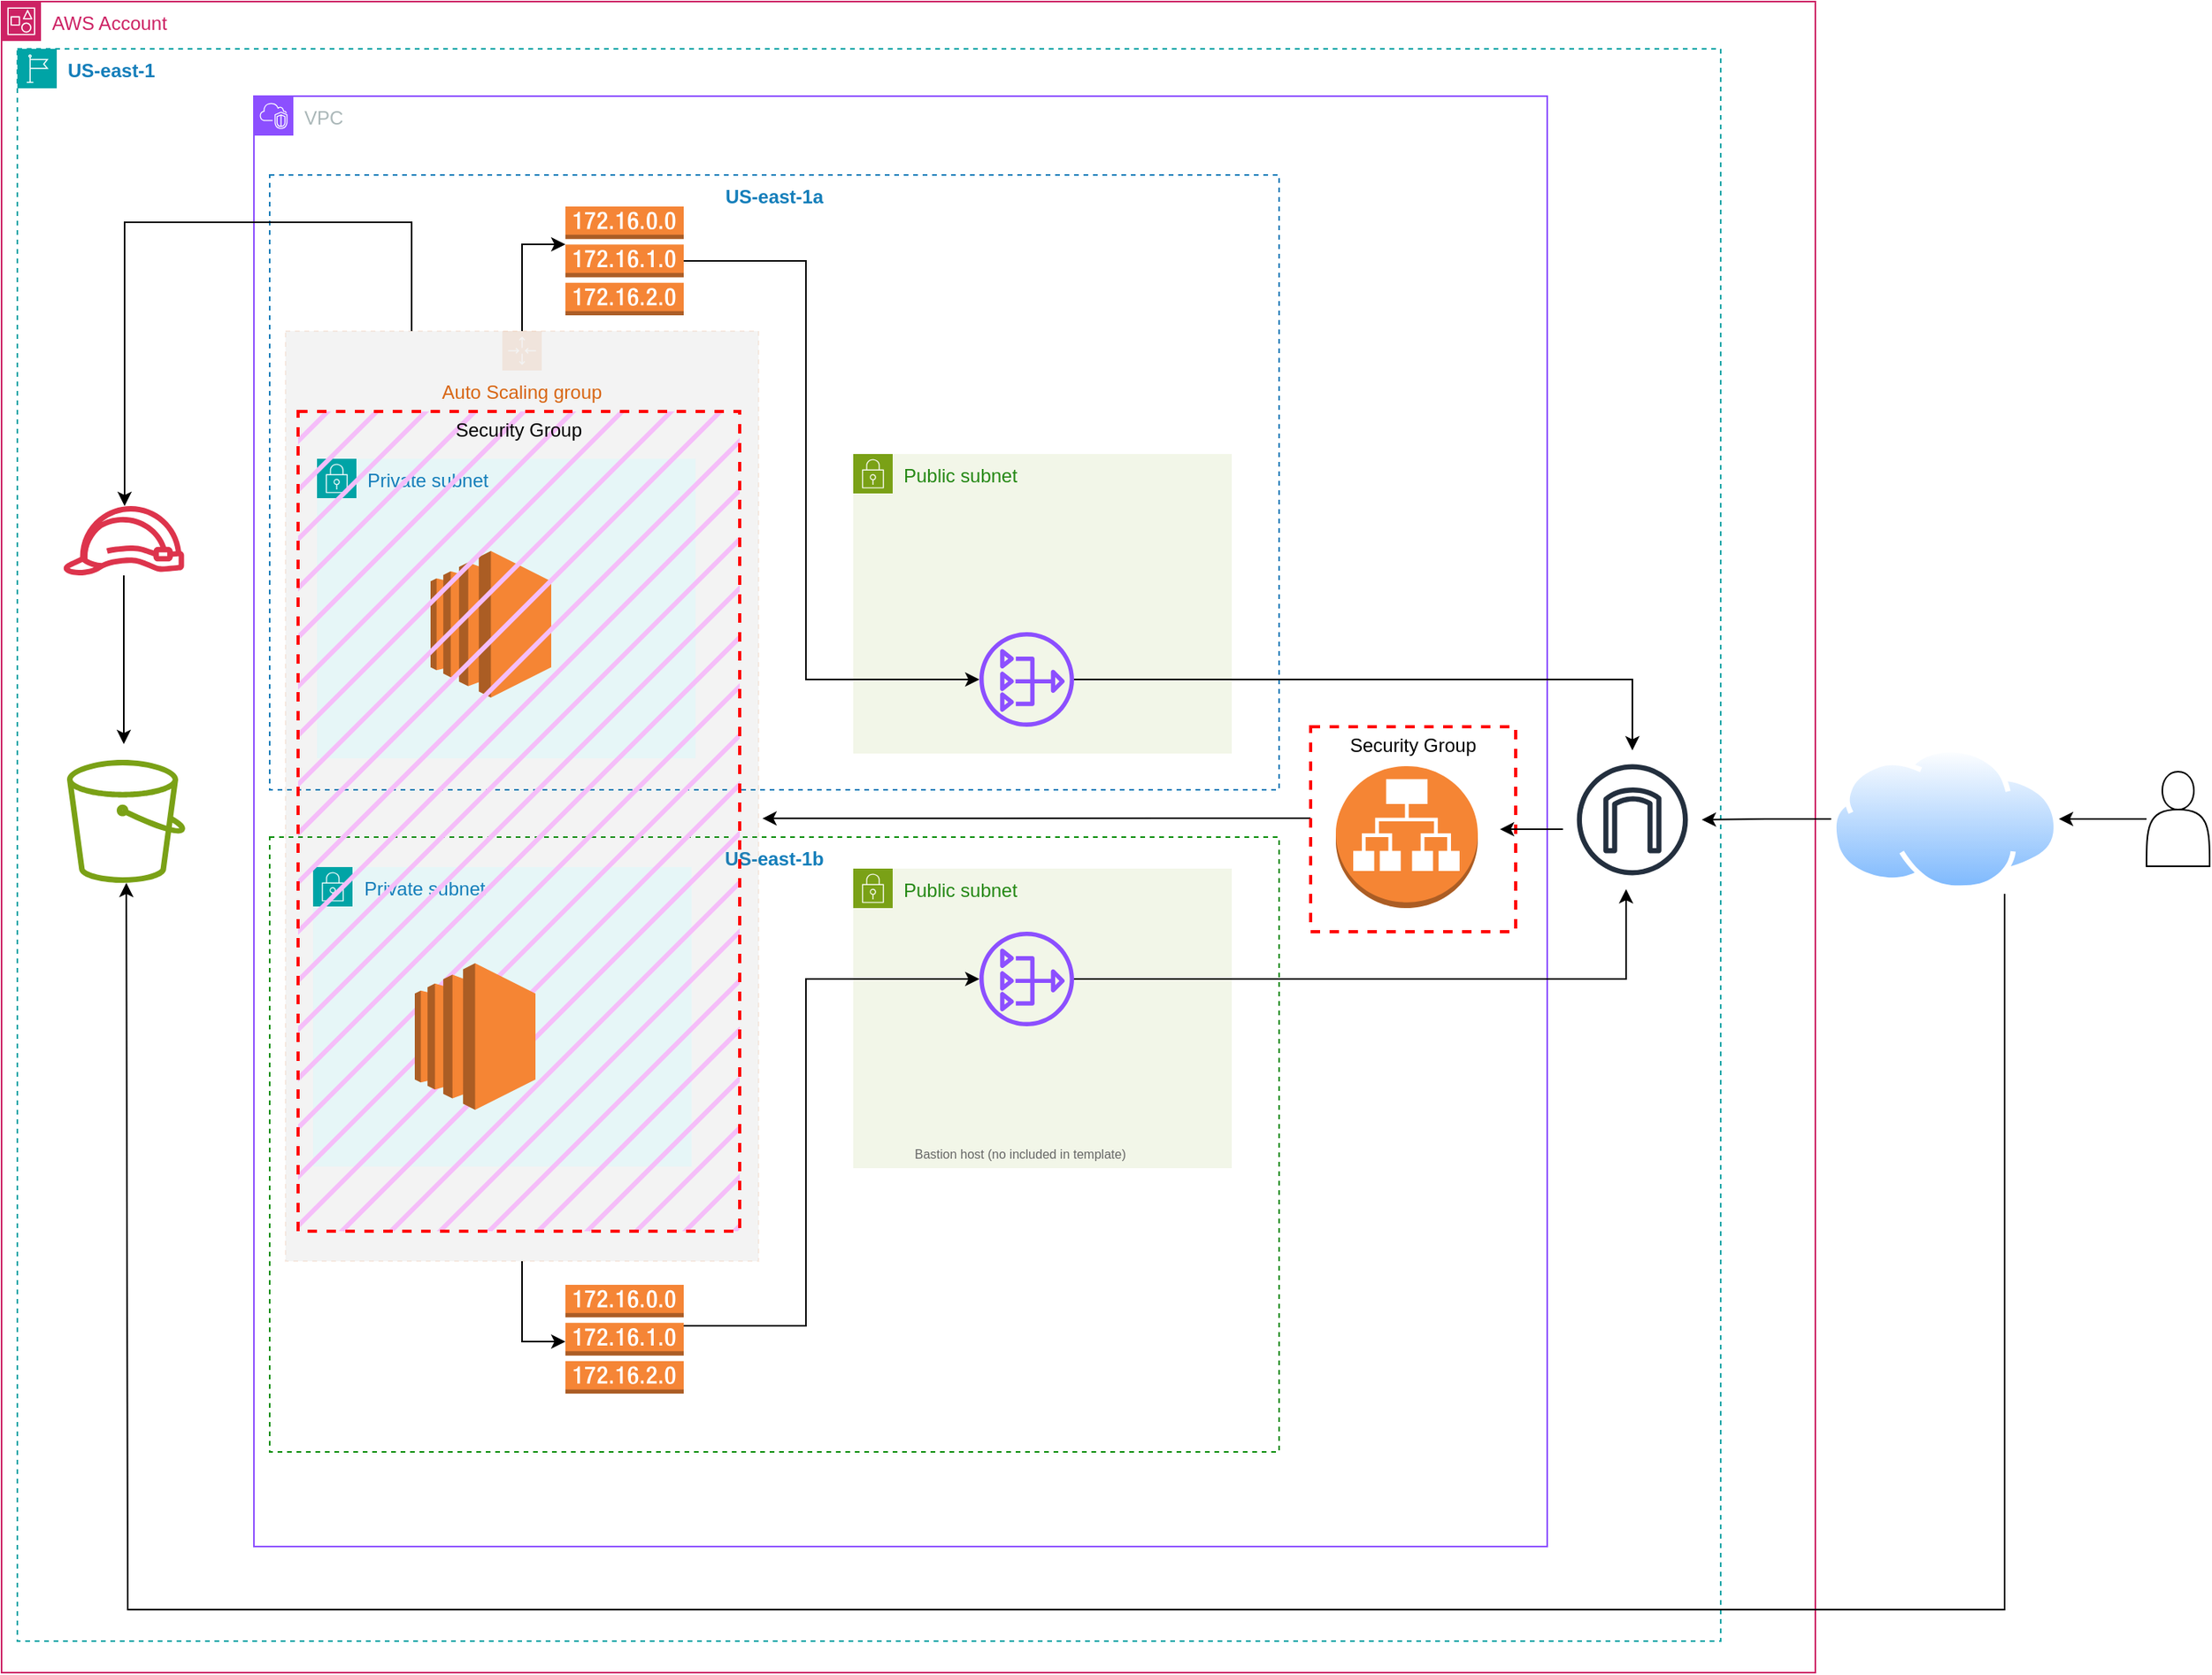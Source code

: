 <mxfile version="23.0.2" type="device">
  <diagram name="Page-1" id="wYO2M_NIF5WgGxmJj2gY">
    <mxGraphModel dx="1221" dy="823" grid="1" gridSize="10" guides="1" tooltips="1" connect="1" arrows="1" fold="1" page="1" pageScale="1" pageWidth="850" pageHeight="1100" math="0" shadow="0">
      <root>
        <mxCell id="0" />
        <mxCell id="1" parent="0" />
        <mxCell id="uCcoenNY9hQKPRohbTIR-1" value="AWS Account" style="points=[[0,0],[0.25,0],[0.5,0],[0.75,0],[1,0],[1,0.25],[1,0.5],[1,0.75],[1,1],[0.75,1],[0.5,1],[0.25,1],[0,1],[0,0.75],[0,0.5],[0,0.25]];outlineConnect=0;gradientColor=none;html=1;whiteSpace=wrap;fontSize=12;fontStyle=0;container=1;pointerEvents=0;collapsible=0;recursiveResize=0;shape=mxgraph.aws4.group;grIcon=mxgraph.aws4.group_account;strokeColor=#CD2264;fillColor=none;verticalAlign=top;align=left;spacingLeft=30;fontColor=#CD2264;dashed=0;movable=1;resizable=1;rotatable=1;deletable=1;editable=1;locked=0;connectable=1;" parent="1" vertex="1">
          <mxGeometry x="10" y="20" width="1150" height="1060" as="geometry" />
        </mxCell>
        <mxCell id="uCcoenNY9hQKPRohbTIR-3" value="&lt;b&gt;US-east-1&lt;/b&gt;" style="points=[[0,0],[0.25,0],[0.5,0],[0.75,0],[1,0],[1,0.25],[1,0.5],[1,0.75],[1,1],[0.75,1],[0.5,1],[0.25,1],[0,1],[0,0.75],[0,0.5],[0,0.25]];outlineConnect=0;gradientColor=none;html=1;whiteSpace=wrap;fontSize=12;fontStyle=0;container=1;pointerEvents=0;collapsible=0;recursiveResize=0;shape=mxgraph.aws4.group;grIcon=mxgraph.aws4.group_region;strokeColor=#00A4A6;fillColor=none;verticalAlign=top;align=left;spacingLeft=30;fontColor=#147EBA;dashed=1;movable=1;resizable=1;rotatable=1;deletable=1;editable=1;locked=0;connectable=1;" parent="uCcoenNY9hQKPRohbTIR-1" vertex="1">
          <mxGeometry x="10" y="30" width="1080" height="1010" as="geometry" />
        </mxCell>
        <mxCell id="uCcoenNY9hQKPRohbTIR-4" value="VPC" style="points=[[0,0],[0.25,0],[0.5,0],[0.75,0],[1,0],[1,0.25],[1,0.5],[1,0.75],[1,1],[0.75,1],[0.5,1],[0.25,1],[0,1],[0,0.75],[0,0.5],[0,0.25]];outlineConnect=0;gradientColor=none;html=1;whiteSpace=wrap;fontSize=12;fontStyle=0;container=1;pointerEvents=0;collapsible=0;recursiveResize=0;shape=mxgraph.aws4.group;grIcon=mxgraph.aws4.group_vpc2;strokeColor=#8C4FFF;fillColor=none;verticalAlign=top;align=left;spacingLeft=30;fontColor=#AAB7B8;dashed=0;movable=1;resizable=1;rotatable=1;deletable=1;editable=1;locked=0;connectable=1;" parent="uCcoenNY9hQKPRohbTIR-3" vertex="1">
          <mxGeometry x="150" y="30" width="820" height="920" as="geometry" />
        </mxCell>
        <mxCell id="uCcoenNY9hQKPRohbTIR-9" value="&lt;b&gt;US-east-1b&lt;/b&gt;" style="fillColor=none;strokeColor=#0b8e0b;dashed=1;verticalAlign=top;fontStyle=0;fontColor=#147EBA;whiteSpace=wrap;html=1;" parent="uCcoenNY9hQKPRohbTIR-4" vertex="1">
          <mxGeometry x="10" y="470" width="640" height="390" as="geometry" />
        </mxCell>
        <mxCell id="uCcoenNY9hQKPRohbTIR-5" value="&lt;b&gt;US-east-1a&lt;/b&gt;" style="fillColor=none;strokeColor=#147EBA;dashed=1;verticalAlign=top;fontStyle=0;fontColor=#147EBA;whiteSpace=wrap;html=1;" parent="uCcoenNY9hQKPRohbTIR-4" vertex="1">
          <mxGeometry x="10" y="50" width="640" height="390" as="geometry" />
        </mxCell>
        <mxCell id="uCcoenNY9hQKPRohbTIR-28" value="Auto Scaling group" style="points=[[0,0],[0.25,0],[0.5,0],[0.75,0],[1,0],[1,0.25],[1,0.5],[1,0.75],[1,1],[0.75,1],[0.5,1],[0.25,1],[0,1],[0,0.75],[0,0.5],[0,0.25]];outlineConnect=0;gradientColor=none;html=1;whiteSpace=wrap;fontSize=12;fontStyle=0;container=1;pointerEvents=0;collapsible=0;recursiveResize=0;shape=mxgraph.aws4.groupCenter;grIcon=mxgraph.aws4.group_auto_scaling_group;grStroke=1;strokeColor=#D86613;fillColor=#878787;verticalAlign=top;align=center;fontColor=#D86613;dashed=1;spacingTop=25;fillStyle=solid;opacity=10;movable=1;resizable=1;rotatable=1;deletable=1;editable=1;locked=0;connectable=1;" parent="uCcoenNY9hQKPRohbTIR-4" vertex="1">
          <mxGeometry x="20" y="149" width="300" height="590" as="geometry" />
        </mxCell>
        <mxCell id="uCcoenNY9hQKPRohbTIR-13" value="Public subnet" style="points=[[0,0],[0.25,0],[0.5,0],[0.75,0],[1,0],[1,0.25],[1,0.5],[1,0.75],[1,1],[0.75,1],[0.5,1],[0.25,1],[0,1],[0,0.75],[0,0.5],[0,0.25]];outlineConnect=0;gradientColor=none;html=1;whiteSpace=wrap;fontSize=12;fontStyle=0;container=1;pointerEvents=0;collapsible=0;recursiveResize=0;shape=mxgraph.aws4.group;grIcon=mxgraph.aws4.group_security_group;grStroke=0;strokeColor=#7AA116;fillColor=#F2F6E8;verticalAlign=top;align=left;spacingLeft=30;fontColor=#248814;dashed=0;" parent="uCcoenNY9hQKPRohbTIR-4" vertex="1">
          <mxGeometry x="380" y="490" width="240" height="190" as="geometry" />
        </mxCell>
        <mxCell id="PDuGcsaqQButaVutF7yU-39" value="&lt;font style=&quot;font-size: 8px;&quot;&gt;Bastion host (no included in template)&lt;/font&gt;" style="strokeWidth=0;shadow=0;dashed=0;align=center;html=1;shape=mxgraph.mockup.text.textBox;fontColor=#666666;align=left;fontSize=17;spacingLeft=4;spacingTop=-3;whiteSpace=wrap;strokeColor=none;mainText=;fillColor=none;" vertex="1" parent="uCcoenNY9hQKPRohbTIR-13">
          <mxGeometry x="32.5" y="172" width="155" height="17" as="geometry" />
        </mxCell>
        <mxCell id="uCcoenNY9hQKPRohbTIR-11" value="Public subnet" style="points=[[0,0],[0.25,0],[0.5,0],[0.75,0],[1,0],[1,0.25],[1,0.5],[1,0.75],[1,1],[0.75,1],[0.5,1],[0.25,1],[0,1],[0,0.75],[0,0.5],[0,0.25]];outlineConnect=0;gradientColor=none;html=1;whiteSpace=wrap;fontSize=12;fontStyle=0;container=1;pointerEvents=0;collapsible=0;recursiveResize=0;shape=mxgraph.aws4.group;grIcon=mxgraph.aws4.group_security_group;grStroke=0;strokeColor=#7AA116;fillColor=#F2F6E8;verticalAlign=top;align=left;spacingLeft=30;fontColor=#248814;dashed=0;" parent="uCcoenNY9hQKPRohbTIR-4" vertex="1">
          <mxGeometry x="380" y="227" width="240" height="190" as="geometry" />
        </mxCell>
        <mxCell id="uCcoenNY9hQKPRohbTIR-10" value="Private subnet" style="points=[[0,0],[0.25,0],[0.5,0],[0.75,0],[1,0],[1,0.25],[1,0.5],[1,0.75],[1,1],[0.75,1],[0.5,1],[0.25,1],[0,1],[0,0.75],[0,0.5],[0,0.25]];outlineConnect=0;gradientColor=none;html=1;whiteSpace=wrap;fontSize=12;fontStyle=0;container=1;pointerEvents=0;collapsible=0;recursiveResize=0;shape=mxgraph.aws4.group;grIcon=mxgraph.aws4.group_security_group;grStroke=0;strokeColor=#00A4A6;fillColor=#E6F6F7;verticalAlign=top;align=left;spacingLeft=30;fontColor=#147EBA;dashed=0;" parent="uCcoenNY9hQKPRohbTIR-4" vertex="1">
          <mxGeometry x="40" y="230" width="240" height="190" as="geometry" />
        </mxCell>
        <mxCell id="uCcoenNY9hQKPRohbTIR-17" value="" style="outlineConnect=0;dashed=0;verticalLabelPosition=bottom;verticalAlign=top;align=center;html=1;shape=mxgraph.aws3.ec2;fillColor=#F58534;gradientColor=none;" parent="uCcoenNY9hQKPRohbTIR-10" vertex="1">
          <mxGeometry x="72" y="58.5" width="76.5" height="93" as="geometry" />
        </mxCell>
        <mxCell id="uCcoenNY9hQKPRohbTIR-12" value="Private subnet" style="points=[[0,0],[0.25,0],[0.5,0],[0.75,0],[1,0],[1,0.25],[1,0.5],[1,0.75],[1,1],[0.75,1],[0.5,1],[0.25,1],[0,1],[0,0.75],[0,0.5],[0,0.25]];outlineConnect=0;gradientColor=none;html=1;whiteSpace=wrap;fontSize=12;fontStyle=0;container=1;pointerEvents=0;collapsible=0;recursiveResize=0;shape=mxgraph.aws4.group;grIcon=mxgraph.aws4.group_security_group;grStroke=0;strokeColor=#00A4A6;fillColor=#E6F6F7;verticalAlign=top;align=left;spacingLeft=30;fontColor=#147EBA;dashed=0;" parent="uCcoenNY9hQKPRohbTIR-4" vertex="1">
          <mxGeometry x="37.5" y="489" width="240" height="190" as="geometry" />
        </mxCell>
        <mxCell id="uCcoenNY9hQKPRohbTIR-32" value="Security Group" style="fontStyle=0;verticalAlign=top;align=center;spacingTop=-2;fillColor=#f5bdf9;rounded=0;whiteSpace=wrap;html=1;strokeColor=#FF0000;strokeWidth=2;dashed=1;container=1;collapsible=0;expand=0;recursiveResize=0;fillStyle=hatch;gradientColor=none;" parent="uCcoenNY9hQKPRohbTIR-4" vertex="1">
          <mxGeometry x="28" y="200" width="280" height="520" as="geometry" />
        </mxCell>
        <mxCell id="uCcoenNY9hQKPRohbTIR-18" value="" style="outlineConnect=0;dashed=0;verticalLabelPosition=bottom;verticalAlign=top;align=center;html=1;shape=mxgraph.aws3.ec2;fillColor=#F58534;gradientColor=none;" parent="uCcoenNY9hQKPRohbTIR-4" vertex="1">
          <mxGeometry x="102" y="550" width="76.5" height="93" as="geometry" />
        </mxCell>
        <mxCell id="uCcoenNY9hQKPRohbTIR-21" value="" style="sketch=0;outlineConnect=0;fontColor=#232F3E;gradientColor=none;fillColor=#8C4FFF;strokeColor=none;dashed=0;verticalLabelPosition=bottom;verticalAlign=top;align=center;html=1;fontSize=12;fontStyle=0;aspect=fixed;pointerEvents=1;shape=mxgraph.aws4.nat_gateway;" parent="uCcoenNY9hQKPRohbTIR-4" vertex="1">
          <mxGeometry x="460" y="530" width="60" height="60" as="geometry" />
        </mxCell>
        <mxCell id="uCcoenNY9hQKPRohbTIR-20" value="" style="sketch=0;outlineConnect=0;fontColor=#232F3E;gradientColor=none;fillColor=#8C4FFF;strokeColor=none;dashed=0;verticalLabelPosition=bottom;verticalAlign=top;align=center;html=1;fontSize=12;fontStyle=0;aspect=fixed;pointerEvents=1;shape=mxgraph.aws4.nat_gateway;" parent="uCcoenNY9hQKPRohbTIR-4" vertex="1">
          <mxGeometry x="460" y="340" width="60" height="60" as="geometry" />
        </mxCell>
        <mxCell id="uCcoenNY9hQKPRohbTIR-46" style="edgeStyle=orthogonalEdgeStyle;rounded=0;orthogonalLoop=1;jettySize=auto;html=1;" parent="uCcoenNY9hQKPRohbTIR-4" source="uCcoenNY9hQKPRohbTIR-26" target="uCcoenNY9hQKPRohbTIR-20" edge="1">
          <mxGeometry relative="1" as="geometry">
            <Array as="points">
              <mxPoint x="350" y="104" />
              <mxPoint x="350" y="370" />
            </Array>
          </mxGeometry>
        </mxCell>
        <mxCell id="uCcoenNY9hQKPRohbTIR-26" value="" style="outlineConnect=0;dashed=0;verticalLabelPosition=bottom;verticalAlign=top;align=center;html=1;shape=mxgraph.aws3.route_table;fillColor=#F58536;gradientColor=none;" parent="uCcoenNY9hQKPRohbTIR-4" vertex="1">
          <mxGeometry x="197.5" y="70" width="75" height="69" as="geometry" />
        </mxCell>
        <mxCell id="uCcoenNY9hQKPRohbTIR-27" value="" style="outlineConnect=0;dashed=0;verticalLabelPosition=bottom;verticalAlign=top;align=center;html=1;shape=mxgraph.aws3.route_table;fillColor=#F58536;gradientColor=none;" parent="uCcoenNY9hQKPRohbTIR-4" vertex="1">
          <mxGeometry x="197.5" y="754" width="75" height="69" as="geometry" />
        </mxCell>
        <mxCell id="uCcoenNY9hQKPRohbTIR-29" value="" style="outlineConnect=0;dashed=0;verticalLabelPosition=bottom;verticalAlign=top;align=center;html=1;shape=mxgraph.aws3.application_load_balancer;fillColor=#F58534;gradientColor=none;" parent="uCcoenNY9hQKPRohbTIR-4" vertex="1">
          <mxGeometry x="686" y="425" width="90" height="90" as="geometry" />
        </mxCell>
        <mxCell id="uCcoenNY9hQKPRohbTIR-39" value="" style="edgeStyle=orthogonalEdgeStyle;rounded=0;orthogonalLoop=1;jettySize=auto;html=1;" parent="uCcoenNY9hQKPRohbTIR-4" source="uCcoenNY9hQKPRohbTIR-28" target="uCcoenNY9hQKPRohbTIR-26" edge="1">
          <mxGeometry relative="1" as="geometry">
            <Array as="points">
              <mxPoint x="170" y="94" />
            </Array>
          </mxGeometry>
        </mxCell>
        <mxCell id="uCcoenNY9hQKPRohbTIR-45" value="" style="edgeStyle=orthogonalEdgeStyle;rounded=0;orthogonalLoop=1;jettySize=auto;html=1;" parent="uCcoenNY9hQKPRohbTIR-4" source="uCcoenNY9hQKPRohbTIR-28" target="uCcoenNY9hQKPRohbTIR-27" edge="1">
          <mxGeometry relative="1" as="geometry">
            <Array as="points">
              <mxPoint x="170" y="790" />
            </Array>
          </mxGeometry>
        </mxCell>
        <mxCell id="uCcoenNY9hQKPRohbTIR-49" style="edgeStyle=orthogonalEdgeStyle;rounded=0;orthogonalLoop=1;jettySize=auto;html=1;" parent="uCcoenNY9hQKPRohbTIR-4" source="uCcoenNY9hQKPRohbTIR-27" target="uCcoenNY9hQKPRohbTIR-21" edge="1">
          <mxGeometry relative="1" as="geometry">
            <mxPoint x="440" y="640" as="targetPoint" />
            <Array as="points">
              <mxPoint x="350" y="780" />
              <mxPoint x="350" y="560" />
            </Array>
          </mxGeometry>
        </mxCell>
        <mxCell id="uCcoenNY9hQKPRohbTIR-58" style="edgeStyle=orthogonalEdgeStyle;rounded=0;orthogonalLoop=1;jettySize=auto;html=1;entryX=1.008;entryY=0.524;entryDx=0;entryDy=0;entryPerimeter=0;" parent="uCcoenNY9hQKPRohbTIR-4" target="uCcoenNY9hQKPRohbTIR-28" edge="1">
          <mxGeometry relative="1" as="geometry">
            <Array as="points">
              <mxPoint x="580" y="458" />
              <mxPoint x="580" y="458" />
            </Array>
            <mxPoint x="670" y="458" as="sourcePoint" />
          </mxGeometry>
        </mxCell>
        <mxCell id="nGzwe_OvUXk86jJzQNIz-1" value="Security Group" style="fontStyle=0;verticalAlign=top;align=center;spacingTop=-2;fillColor=none;rounded=0;whiteSpace=wrap;html=1;strokeColor=#FF0000;strokeWidth=2;dashed=1;container=1;collapsible=0;expand=0;recursiveResize=0;" parent="uCcoenNY9hQKPRohbTIR-4" vertex="1">
          <mxGeometry x="670" y="400" width="130" height="130" as="geometry" />
        </mxCell>
        <mxCell id="uCcoenNY9hQKPRohbTIR-38" value="" style="edgeStyle=orthogonalEdgeStyle;rounded=0;orthogonalLoop=1;jettySize=auto;html=1;" parent="uCcoenNY9hQKPRohbTIR-3" source="uCcoenNY9hQKPRohbTIR-16" edge="1">
          <mxGeometry relative="1" as="geometry">
            <mxPoint x="67.5" y="441" as="targetPoint" />
          </mxGeometry>
        </mxCell>
        <mxCell id="uCcoenNY9hQKPRohbTIR-16" value="" style="sketch=0;outlineConnect=0;fontColor=#232F3E;gradientColor=none;fillColor=#DD344C;strokeColor=none;dashed=0;verticalLabelPosition=bottom;verticalAlign=top;align=center;html=1;fontSize=12;fontStyle=0;aspect=fixed;pointerEvents=1;shape=mxgraph.aws4.role;" parent="uCcoenNY9hQKPRohbTIR-3" vertex="1">
          <mxGeometry x="28.5" y="290" width="78" height="44" as="geometry" />
        </mxCell>
        <mxCell id="uCcoenNY9hQKPRohbTIR-57" value="" style="edgeStyle=orthogonalEdgeStyle;rounded=0;orthogonalLoop=1;jettySize=auto;html=1;" parent="uCcoenNY9hQKPRohbTIR-3" source="uCcoenNY9hQKPRohbTIR-25" edge="1">
          <mxGeometry relative="1" as="geometry">
            <Array as="points">
              <mxPoint x="950" y="495" />
              <mxPoint x="950" y="495" />
            </Array>
            <mxPoint x="940" y="495.059" as="targetPoint" />
          </mxGeometry>
        </mxCell>
        <mxCell id="uCcoenNY9hQKPRohbTIR-25" value="" style="sketch=0;outlineConnect=0;fontColor=#232F3E;gradientColor=none;strokeColor=#232F3E;fillColor=none;dashed=0;verticalLabelPosition=bottom;verticalAlign=top;align=center;html=1;fontSize=12;fontStyle=0;aspect=fixed;shape=mxgraph.aws4.resourceIcon;resIcon=mxgraph.aws4.internet_gateway;" parent="uCcoenNY9hQKPRohbTIR-3" vertex="1">
          <mxGeometry x="980" y="445" width="88" height="88" as="geometry" />
        </mxCell>
        <mxCell id="uCcoenNY9hQKPRohbTIR-37" value="" style="edgeStyle=orthogonalEdgeStyle;rounded=0;orthogonalLoop=1;jettySize=auto;html=1;" parent="uCcoenNY9hQKPRohbTIR-3" source="uCcoenNY9hQKPRohbTIR-28" target="uCcoenNY9hQKPRohbTIR-16" edge="1">
          <mxGeometry relative="1" as="geometry">
            <Array as="points">
              <mxPoint x="250" y="110" />
              <mxPoint x="68" y="110" />
            </Array>
          </mxGeometry>
        </mxCell>
        <mxCell id="uCcoenNY9hQKPRohbTIR-47" style="edgeStyle=orthogonalEdgeStyle;rounded=0;orthogonalLoop=1;jettySize=auto;html=1;" parent="uCcoenNY9hQKPRohbTIR-3" source="uCcoenNY9hQKPRohbTIR-20" target="uCcoenNY9hQKPRohbTIR-25" edge="1">
          <mxGeometry relative="1" as="geometry" />
        </mxCell>
        <mxCell id="uCcoenNY9hQKPRohbTIR-50" style="edgeStyle=orthogonalEdgeStyle;rounded=0;orthogonalLoop=1;jettySize=auto;html=1;" parent="uCcoenNY9hQKPRohbTIR-3" source="uCcoenNY9hQKPRohbTIR-21" target="uCcoenNY9hQKPRohbTIR-25" edge="1">
          <mxGeometry relative="1" as="geometry">
            <mxPoint x="1008" y="580" as="targetPoint" />
            <Array as="points">
              <mxPoint x="1020" y="590" />
            </Array>
          </mxGeometry>
        </mxCell>
        <mxCell id="uCcoenNY9hQKPRohbTIR-62" value="" style="sketch=0;outlineConnect=0;fontColor=#232F3E;gradientColor=none;fillColor=#7AA116;strokeColor=none;dashed=0;verticalLabelPosition=bottom;verticalAlign=top;align=center;html=1;fontSize=12;fontStyle=0;aspect=fixed;pointerEvents=1;shape=mxgraph.aws4.bucket;" parent="uCcoenNY9hQKPRohbTIR-3" vertex="1">
          <mxGeometry x="31.5" y="451" width="75" height="78" as="geometry" />
        </mxCell>
        <mxCell id="PDuGcsaqQButaVutF7yU-44" value="" style="edgeStyle=orthogonalEdgeStyle;rounded=0;orthogonalLoop=1;jettySize=auto;html=1;" edge="1" parent="1" source="uCcoenNY9hQKPRohbTIR-59" target="uCcoenNY9hQKPRohbTIR-25">
          <mxGeometry relative="1" as="geometry" />
        </mxCell>
        <mxCell id="uCcoenNY9hQKPRohbTIR-59" value="" style="image;aspect=fixed;perimeter=ellipsePerimeter;html=1;align=center;shadow=0;dashed=0;spacingTop=3;image=img/lib/active_directory/internet_cloud.svg;" parent="1" vertex="1">
          <mxGeometry x="1170" y="493" width="144.44" height="91" as="geometry" />
        </mxCell>
        <mxCell id="PDuGcsaqQButaVutF7yU-41" value="" style="edgeStyle=orthogonalEdgeStyle;rounded=0;orthogonalLoop=1;jettySize=auto;html=1;" edge="1" parent="1" source="PDuGcsaqQButaVutF7yU-40" target="uCcoenNY9hQKPRohbTIR-59">
          <mxGeometry relative="1" as="geometry" />
        </mxCell>
        <mxCell id="PDuGcsaqQButaVutF7yU-40" value="" style="shape=actor;whiteSpace=wrap;html=1;" vertex="1" parent="1">
          <mxGeometry x="1370" y="508.5" width="40" height="60" as="geometry" />
        </mxCell>
        <mxCell id="PDuGcsaqQButaVutF7yU-43" value="" style="endArrow=none;startArrow=classic;html=1;rounded=0;endFill=0;" edge="1" parent="1" source="uCcoenNY9hQKPRohbTIR-62">
          <mxGeometry width="50" height="50" relative="1" as="geometry">
            <mxPoint x="1080" y="560" as="sourcePoint" />
            <mxPoint x="1280" y="586" as="targetPoint" />
            <Array as="points">
              <mxPoint x="90" y="1040" />
              <mxPoint x="520" y="1040" />
              <mxPoint x="1080" y="1040" />
              <mxPoint x="1280" y="1040" />
              <mxPoint x="1280" y="810" />
              <mxPoint x="1280" y="720" />
            </Array>
          </mxGeometry>
        </mxCell>
      </root>
    </mxGraphModel>
  </diagram>
</mxfile>
